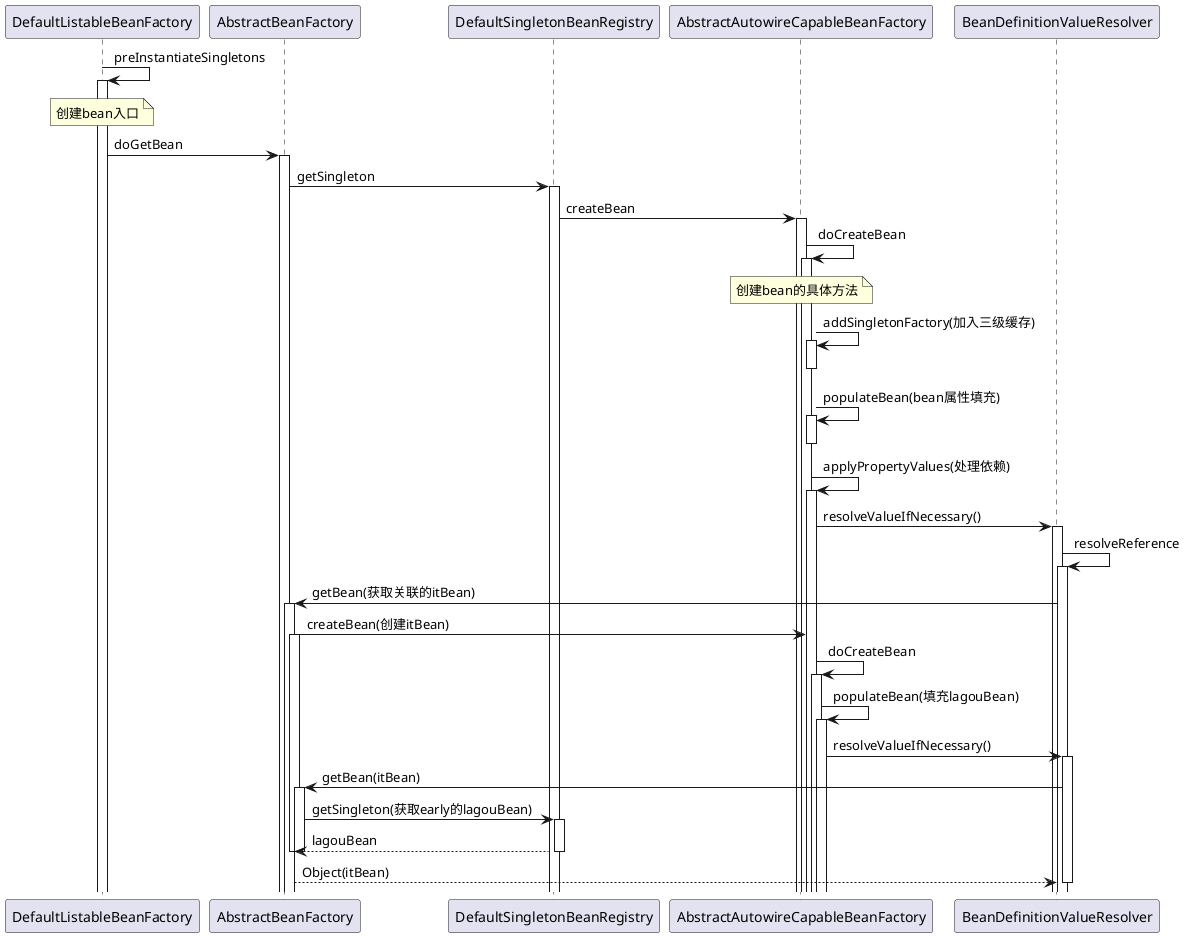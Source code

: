 @startuml
DefaultListableBeanFactory -> DefaultListableBeanFactory: preInstantiateSingletons
note over DefaultListableBeanFactory: 创建bean入口
activate DefaultListableBeanFactory
DefaultListableBeanFactory -> AbstractBeanFactory: doGetBean
activate AbstractBeanFactory
AbstractBeanFactory -> DefaultSingletonBeanRegistry: getSingleton
activate DefaultSingletonBeanRegistry
DefaultSingletonBeanRegistry -> AbstractAutowireCapableBeanFactory: createBean
activate AbstractAutowireCapableBeanFactory
AbstractAutowireCapableBeanFactory -> AbstractAutowireCapableBeanFactory: doCreateBean
activate AbstractAutowireCapableBeanFactory
note over AbstractAutowireCapableBeanFactory: 创建bean的具体方法
AbstractAutowireCapableBeanFactory -> AbstractAutowireCapableBeanFactory: addSingletonFactory(加入三级缓存)
activate AbstractAutowireCapableBeanFactory
deactivate AbstractAutowireCapableBeanFactory
AbstractAutowireCapableBeanFactory -> AbstractAutowireCapableBeanFactory: populateBean(bean属性填充)
activate AbstractAutowireCapableBeanFactory
deactivate AbstractAutowireCapableBeanFactory
AbstractAutowireCapableBeanFactory -> AbstractAutowireCapableBeanFactory: applyPropertyValues(处理依赖)
activate AbstractAutowireCapableBeanFactory
AbstractAutowireCapableBeanFactory -> BeanDefinitionValueResolver: resolveValueIfNecessary()
activate BeanDefinitionValueResolver
BeanDefinitionValueResolver -> BeanDefinitionValueResolver: resolveReference
activate BeanDefinitionValueResolver
BeanDefinitionValueResolver -> AbstractBeanFactory: getBean(获取关联的itBean)
activate AbstractBeanFactory
AbstractBeanFactory -> AbstractAutowireCapableBeanFactory: createBean(创建itBean)
activate AbstractBeanFactory
AbstractAutowireCapableBeanFactory -> AbstractAutowireCapableBeanFactory: doCreateBean
activate AbstractAutowireCapableBeanFactory
AbstractAutowireCapableBeanFactory -> AbstractAutowireCapableBeanFactory: populateBean(填充lagouBean)
activate AbstractAutowireCapableBeanFactory
AbstractAutowireCapableBeanFactory -> BeanDefinitionValueResolver: resolveValueIfNecessary()
activate BeanDefinitionValueResolver
BeanDefinitionValueResolver -> AbstractBeanFactory: getBean(itBean)
activate AbstractBeanFactory
AbstractBeanFactory -> DefaultSingletonBeanRegistry: getSingleton(获取early的lagouBean)
activate DefaultSingletonBeanRegistry
DefaultSingletonBeanRegistry --> AbstractBeanFactory:lagouBean
deactivate DefaultSingletonBeanRegistry
deactivate AbstractBeanFactory
deactivate AbstractBeanFactory
AbstractBeanFactory --> BeanDefinitionValueResolver: Object(itBean)
deactivate BeanDefinitionValueResolver
@enduml
